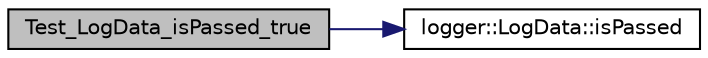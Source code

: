 digraph "Test_LogData_isPassed_true"
{
 // LATEX_PDF_SIZE
  edge [fontname="Helvetica",fontsize="10",labelfontname="Helvetica",labelfontsize="10"];
  node [fontname="Helvetica",fontsize="10",shape=record];
  rankdir="LR";
  Node1 [label="Test_LogData_isPassed_true",height=0.2,width=0.4,color="black", fillcolor="grey75", style="filled", fontcolor="black",tooltip=" "];
  Node1 -> Node2 [color="midnightblue",fontsize="10",style="solid",fontname="Helvetica"];
  Node2 [label="logger::LogData::isPassed",height=0.2,width=0.4,color="black", fillcolor="white", style="filled",URL="$classlogger_1_1_log_data.html#a68efdc82c094e715860b1ab60328941b",tooltip=" "];
}
